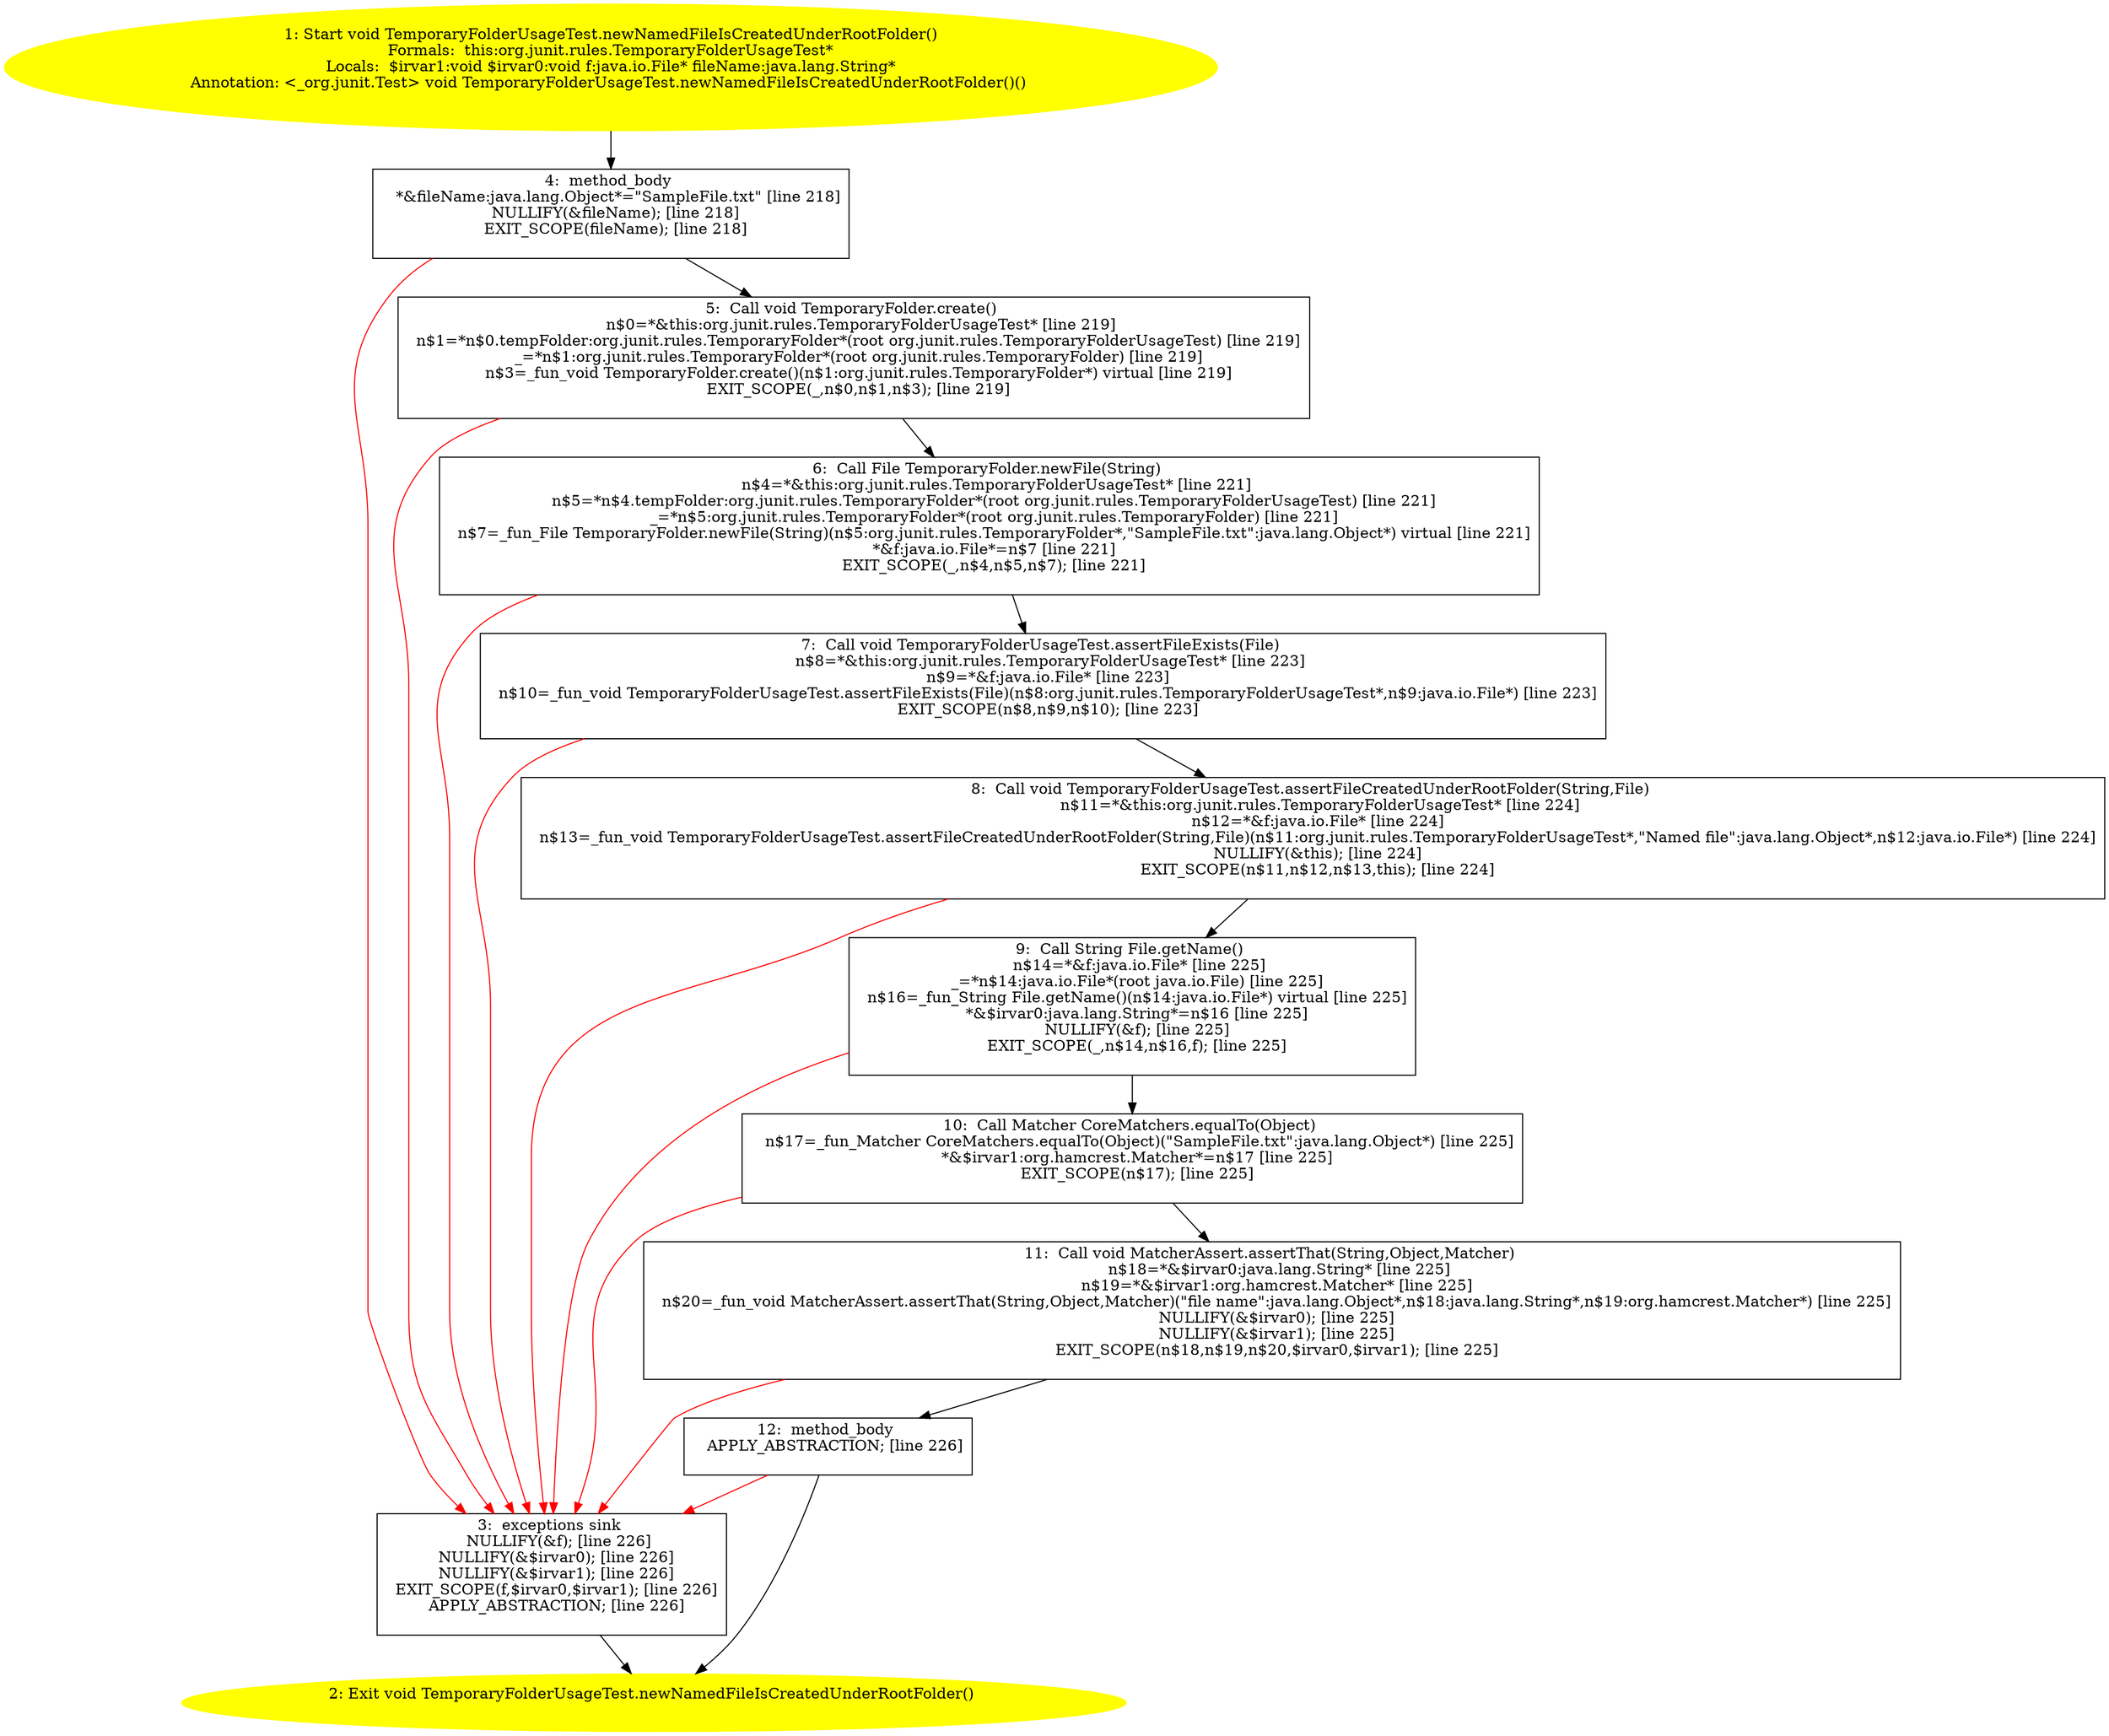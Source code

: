 /* @generated */
digraph cfg {
"org.junit.rules.TemporaryFolderUsageTest.newNamedFileIsCreatedUnderRootFolder():void.ef90352ed95fdf087f022de8b24d2f82_1" [label="1: Start void TemporaryFolderUsageTest.newNamedFileIsCreatedUnderRootFolder()\nFormals:  this:org.junit.rules.TemporaryFolderUsageTest*\nLocals:  $irvar1:void $irvar0:void f:java.io.File* fileName:java.lang.String*\nAnnotation: <_org.junit.Test> void TemporaryFolderUsageTest.newNamedFileIsCreatedUnderRootFolder()() \n  " color=yellow style=filled]
	

	 "org.junit.rules.TemporaryFolderUsageTest.newNamedFileIsCreatedUnderRootFolder():void.ef90352ed95fdf087f022de8b24d2f82_1" -> "org.junit.rules.TemporaryFolderUsageTest.newNamedFileIsCreatedUnderRootFolder():void.ef90352ed95fdf087f022de8b24d2f82_4" ;
"org.junit.rules.TemporaryFolderUsageTest.newNamedFileIsCreatedUnderRootFolder():void.ef90352ed95fdf087f022de8b24d2f82_2" [label="2: Exit void TemporaryFolderUsageTest.newNamedFileIsCreatedUnderRootFolder() \n  " color=yellow style=filled]
	

"org.junit.rules.TemporaryFolderUsageTest.newNamedFileIsCreatedUnderRootFolder():void.ef90352ed95fdf087f022de8b24d2f82_3" [label="3:  exceptions sink \n   NULLIFY(&f); [line 226]\n  NULLIFY(&$irvar0); [line 226]\n  NULLIFY(&$irvar1); [line 226]\n  EXIT_SCOPE(f,$irvar0,$irvar1); [line 226]\n  APPLY_ABSTRACTION; [line 226]\n " shape="box"]
	

	 "org.junit.rules.TemporaryFolderUsageTest.newNamedFileIsCreatedUnderRootFolder():void.ef90352ed95fdf087f022de8b24d2f82_3" -> "org.junit.rules.TemporaryFolderUsageTest.newNamedFileIsCreatedUnderRootFolder():void.ef90352ed95fdf087f022de8b24d2f82_2" ;
"org.junit.rules.TemporaryFolderUsageTest.newNamedFileIsCreatedUnderRootFolder():void.ef90352ed95fdf087f022de8b24d2f82_4" [label="4:  method_body \n   *&fileName:java.lang.Object*=\"SampleFile.txt\" [line 218]\n  NULLIFY(&fileName); [line 218]\n  EXIT_SCOPE(fileName); [line 218]\n " shape="box"]
	

	 "org.junit.rules.TemporaryFolderUsageTest.newNamedFileIsCreatedUnderRootFolder():void.ef90352ed95fdf087f022de8b24d2f82_4" -> "org.junit.rules.TemporaryFolderUsageTest.newNamedFileIsCreatedUnderRootFolder():void.ef90352ed95fdf087f022de8b24d2f82_5" ;
	 "org.junit.rules.TemporaryFolderUsageTest.newNamedFileIsCreatedUnderRootFolder():void.ef90352ed95fdf087f022de8b24d2f82_4" -> "org.junit.rules.TemporaryFolderUsageTest.newNamedFileIsCreatedUnderRootFolder():void.ef90352ed95fdf087f022de8b24d2f82_3" [color="red" ];
"org.junit.rules.TemporaryFolderUsageTest.newNamedFileIsCreatedUnderRootFolder():void.ef90352ed95fdf087f022de8b24d2f82_5" [label="5:  Call void TemporaryFolder.create() \n   n$0=*&this:org.junit.rules.TemporaryFolderUsageTest* [line 219]\n  n$1=*n$0.tempFolder:org.junit.rules.TemporaryFolder*(root org.junit.rules.TemporaryFolderUsageTest) [line 219]\n  _=*n$1:org.junit.rules.TemporaryFolder*(root org.junit.rules.TemporaryFolder) [line 219]\n  n$3=_fun_void TemporaryFolder.create()(n$1:org.junit.rules.TemporaryFolder*) virtual [line 219]\n  EXIT_SCOPE(_,n$0,n$1,n$3); [line 219]\n " shape="box"]
	

	 "org.junit.rules.TemporaryFolderUsageTest.newNamedFileIsCreatedUnderRootFolder():void.ef90352ed95fdf087f022de8b24d2f82_5" -> "org.junit.rules.TemporaryFolderUsageTest.newNamedFileIsCreatedUnderRootFolder():void.ef90352ed95fdf087f022de8b24d2f82_6" ;
	 "org.junit.rules.TemporaryFolderUsageTest.newNamedFileIsCreatedUnderRootFolder():void.ef90352ed95fdf087f022de8b24d2f82_5" -> "org.junit.rules.TemporaryFolderUsageTest.newNamedFileIsCreatedUnderRootFolder():void.ef90352ed95fdf087f022de8b24d2f82_3" [color="red" ];
"org.junit.rules.TemporaryFolderUsageTest.newNamedFileIsCreatedUnderRootFolder():void.ef90352ed95fdf087f022de8b24d2f82_6" [label="6:  Call File TemporaryFolder.newFile(String) \n   n$4=*&this:org.junit.rules.TemporaryFolderUsageTest* [line 221]\n  n$5=*n$4.tempFolder:org.junit.rules.TemporaryFolder*(root org.junit.rules.TemporaryFolderUsageTest) [line 221]\n  _=*n$5:org.junit.rules.TemporaryFolder*(root org.junit.rules.TemporaryFolder) [line 221]\n  n$7=_fun_File TemporaryFolder.newFile(String)(n$5:org.junit.rules.TemporaryFolder*,\"SampleFile.txt\":java.lang.Object*) virtual [line 221]\n  *&f:java.io.File*=n$7 [line 221]\n  EXIT_SCOPE(_,n$4,n$5,n$7); [line 221]\n " shape="box"]
	

	 "org.junit.rules.TemporaryFolderUsageTest.newNamedFileIsCreatedUnderRootFolder():void.ef90352ed95fdf087f022de8b24d2f82_6" -> "org.junit.rules.TemporaryFolderUsageTest.newNamedFileIsCreatedUnderRootFolder():void.ef90352ed95fdf087f022de8b24d2f82_7" ;
	 "org.junit.rules.TemporaryFolderUsageTest.newNamedFileIsCreatedUnderRootFolder():void.ef90352ed95fdf087f022de8b24d2f82_6" -> "org.junit.rules.TemporaryFolderUsageTest.newNamedFileIsCreatedUnderRootFolder():void.ef90352ed95fdf087f022de8b24d2f82_3" [color="red" ];
"org.junit.rules.TemporaryFolderUsageTest.newNamedFileIsCreatedUnderRootFolder():void.ef90352ed95fdf087f022de8b24d2f82_7" [label="7:  Call void TemporaryFolderUsageTest.assertFileExists(File) \n   n$8=*&this:org.junit.rules.TemporaryFolderUsageTest* [line 223]\n  n$9=*&f:java.io.File* [line 223]\n  n$10=_fun_void TemporaryFolderUsageTest.assertFileExists(File)(n$8:org.junit.rules.TemporaryFolderUsageTest*,n$9:java.io.File*) [line 223]\n  EXIT_SCOPE(n$8,n$9,n$10); [line 223]\n " shape="box"]
	

	 "org.junit.rules.TemporaryFolderUsageTest.newNamedFileIsCreatedUnderRootFolder():void.ef90352ed95fdf087f022de8b24d2f82_7" -> "org.junit.rules.TemporaryFolderUsageTest.newNamedFileIsCreatedUnderRootFolder():void.ef90352ed95fdf087f022de8b24d2f82_8" ;
	 "org.junit.rules.TemporaryFolderUsageTest.newNamedFileIsCreatedUnderRootFolder():void.ef90352ed95fdf087f022de8b24d2f82_7" -> "org.junit.rules.TemporaryFolderUsageTest.newNamedFileIsCreatedUnderRootFolder():void.ef90352ed95fdf087f022de8b24d2f82_3" [color="red" ];
"org.junit.rules.TemporaryFolderUsageTest.newNamedFileIsCreatedUnderRootFolder():void.ef90352ed95fdf087f022de8b24d2f82_8" [label="8:  Call void TemporaryFolderUsageTest.assertFileCreatedUnderRootFolder(String,File) \n   n$11=*&this:org.junit.rules.TemporaryFolderUsageTest* [line 224]\n  n$12=*&f:java.io.File* [line 224]\n  n$13=_fun_void TemporaryFolderUsageTest.assertFileCreatedUnderRootFolder(String,File)(n$11:org.junit.rules.TemporaryFolderUsageTest*,\"Named file\":java.lang.Object*,n$12:java.io.File*) [line 224]\n  NULLIFY(&this); [line 224]\n  EXIT_SCOPE(n$11,n$12,n$13,this); [line 224]\n " shape="box"]
	

	 "org.junit.rules.TemporaryFolderUsageTest.newNamedFileIsCreatedUnderRootFolder():void.ef90352ed95fdf087f022de8b24d2f82_8" -> "org.junit.rules.TemporaryFolderUsageTest.newNamedFileIsCreatedUnderRootFolder():void.ef90352ed95fdf087f022de8b24d2f82_9" ;
	 "org.junit.rules.TemporaryFolderUsageTest.newNamedFileIsCreatedUnderRootFolder():void.ef90352ed95fdf087f022de8b24d2f82_8" -> "org.junit.rules.TemporaryFolderUsageTest.newNamedFileIsCreatedUnderRootFolder():void.ef90352ed95fdf087f022de8b24d2f82_3" [color="red" ];
"org.junit.rules.TemporaryFolderUsageTest.newNamedFileIsCreatedUnderRootFolder():void.ef90352ed95fdf087f022de8b24d2f82_9" [label="9:  Call String File.getName() \n   n$14=*&f:java.io.File* [line 225]\n  _=*n$14:java.io.File*(root java.io.File) [line 225]\n  n$16=_fun_String File.getName()(n$14:java.io.File*) virtual [line 225]\n  *&$irvar0:java.lang.String*=n$16 [line 225]\n  NULLIFY(&f); [line 225]\n  EXIT_SCOPE(_,n$14,n$16,f); [line 225]\n " shape="box"]
	

	 "org.junit.rules.TemporaryFolderUsageTest.newNamedFileIsCreatedUnderRootFolder():void.ef90352ed95fdf087f022de8b24d2f82_9" -> "org.junit.rules.TemporaryFolderUsageTest.newNamedFileIsCreatedUnderRootFolder():void.ef90352ed95fdf087f022de8b24d2f82_10" ;
	 "org.junit.rules.TemporaryFolderUsageTest.newNamedFileIsCreatedUnderRootFolder():void.ef90352ed95fdf087f022de8b24d2f82_9" -> "org.junit.rules.TemporaryFolderUsageTest.newNamedFileIsCreatedUnderRootFolder():void.ef90352ed95fdf087f022de8b24d2f82_3" [color="red" ];
"org.junit.rules.TemporaryFolderUsageTest.newNamedFileIsCreatedUnderRootFolder():void.ef90352ed95fdf087f022de8b24d2f82_10" [label="10:  Call Matcher CoreMatchers.equalTo(Object) \n   n$17=_fun_Matcher CoreMatchers.equalTo(Object)(\"SampleFile.txt\":java.lang.Object*) [line 225]\n  *&$irvar1:org.hamcrest.Matcher*=n$17 [line 225]\n  EXIT_SCOPE(n$17); [line 225]\n " shape="box"]
	

	 "org.junit.rules.TemporaryFolderUsageTest.newNamedFileIsCreatedUnderRootFolder():void.ef90352ed95fdf087f022de8b24d2f82_10" -> "org.junit.rules.TemporaryFolderUsageTest.newNamedFileIsCreatedUnderRootFolder():void.ef90352ed95fdf087f022de8b24d2f82_11" ;
	 "org.junit.rules.TemporaryFolderUsageTest.newNamedFileIsCreatedUnderRootFolder():void.ef90352ed95fdf087f022de8b24d2f82_10" -> "org.junit.rules.TemporaryFolderUsageTest.newNamedFileIsCreatedUnderRootFolder():void.ef90352ed95fdf087f022de8b24d2f82_3" [color="red" ];
"org.junit.rules.TemporaryFolderUsageTest.newNamedFileIsCreatedUnderRootFolder():void.ef90352ed95fdf087f022de8b24d2f82_11" [label="11:  Call void MatcherAssert.assertThat(String,Object,Matcher) \n   n$18=*&$irvar0:java.lang.String* [line 225]\n  n$19=*&$irvar1:org.hamcrest.Matcher* [line 225]\n  n$20=_fun_void MatcherAssert.assertThat(String,Object,Matcher)(\"file name\":java.lang.Object*,n$18:java.lang.String*,n$19:org.hamcrest.Matcher*) [line 225]\n  NULLIFY(&$irvar0); [line 225]\n  NULLIFY(&$irvar1); [line 225]\n  EXIT_SCOPE(n$18,n$19,n$20,$irvar0,$irvar1); [line 225]\n " shape="box"]
	

	 "org.junit.rules.TemporaryFolderUsageTest.newNamedFileIsCreatedUnderRootFolder():void.ef90352ed95fdf087f022de8b24d2f82_11" -> "org.junit.rules.TemporaryFolderUsageTest.newNamedFileIsCreatedUnderRootFolder():void.ef90352ed95fdf087f022de8b24d2f82_12" ;
	 "org.junit.rules.TemporaryFolderUsageTest.newNamedFileIsCreatedUnderRootFolder():void.ef90352ed95fdf087f022de8b24d2f82_11" -> "org.junit.rules.TemporaryFolderUsageTest.newNamedFileIsCreatedUnderRootFolder():void.ef90352ed95fdf087f022de8b24d2f82_3" [color="red" ];
"org.junit.rules.TemporaryFolderUsageTest.newNamedFileIsCreatedUnderRootFolder():void.ef90352ed95fdf087f022de8b24d2f82_12" [label="12:  method_body \n   APPLY_ABSTRACTION; [line 226]\n " shape="box"]
	

	 "org.junit.rules.TemporaryFolderUsageTest.newNamedFileIsCreatedUnderRootFolder():void.ef90352ed95fdf087f022de8b24d2f82_12" -> "org.junit.rules.TemporaryFolderUsageTest.newNamedFileIsCreatedUnderRootFolder():void.ef90352ed95fdf087f022de8b24d2f82_2" ;
	 "org.junit.rules.TemporaryFolderUsageTest.newNamedFileIsCreatedUnderRootFolder():void.ef90352ed95fdf087f022de8b24d2f82_12" -> "org.junit.rules.TemporaryFolderUsageTest.newNamedFileIsCreatedUnderRootFolder():void.ef90352ed95fdf087f022de8b24d2f82_3" [color="red" ];
}
